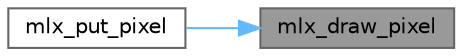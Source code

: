 digraph "mlx_draw_pixel"
{
 // INTERACTIVE_SVG=YES
 // LATEX_PDF_SIZE
  bgcolor="transparent";
  edge [fontname=Helvetica,fontsize=10,labelfontname=Helvetica,labelfontsize=10];
  node [fontname=Helvetica,fontsize=10,shape=box,height=0.2,width=0.4];
  rankdir="RL";
  Node1 [label="mlx_draw_pixel",height=0.2,width=0.4,color="gray40", fillcolor="grey60", style="filled", fontcolor="black",tooltip=" "];
  Node1 -> Node2 [dir="back",color="steelblue1",style="solid"];
  Node2 [label="mlx_put_pixel",height=0.2,width=0.4,color="grey40", fillcolor="white", style="filled",URL="$mlx__put__pixel_8c.html#a78f7c8664a6b71d4265dbcf4962ba9d4",tooltip=" "];
}
